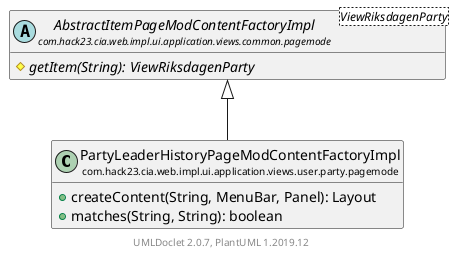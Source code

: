 @startuml
    set namespaceSeparator none
    hide empty fields
    hide empty methods

    class "<size:14>PartyLeaderHistoryPageModContentFactoryImpl\n<size:10>com.hack23.cia.web.impl.ui.application.views.user.party.pagemode" as com.hack23.cia.web.impl.ui.application.views.user.party.pagemode.PartyLeaderHistoryPageModContentFactoryImpl [[PartyLeaderHistoryPageModContentFactoryImpl.html]] {
        +createContent(String, MenuBar, Panel): Layout
        +matches(String, String): boolean
    }

    abstract class "<size:14>AbstractItemPageModContentFactoryImpl\n<size:10>com.hack23.cia.web.impl.ui.application.views.common.pagemode" as com.hack23.cia.web.impl.ui.application.views.common.pagemode.AbstractItemPageModContentFactoryImpl<ViewRiksdagenParty> [[../../../common/pagemode/AbstractItemPageModContentFactoryImpl.html]] {
        {abstract} #getItem(String): ViewRiksdagenParty
    }

    com.hack23.cia.web.impl.ui.application.views.common.pagemode.AbstractItemPageModContentFactoryImpl <|-- com.hack23.cia.web.impl.ui.application.views.user.party.pagemode.PartyLeaderHistoryPageModContentFactoryImpl

    center footer UMLDoclet 2.0.7, PlantUML 1.2019.12
@enduml
